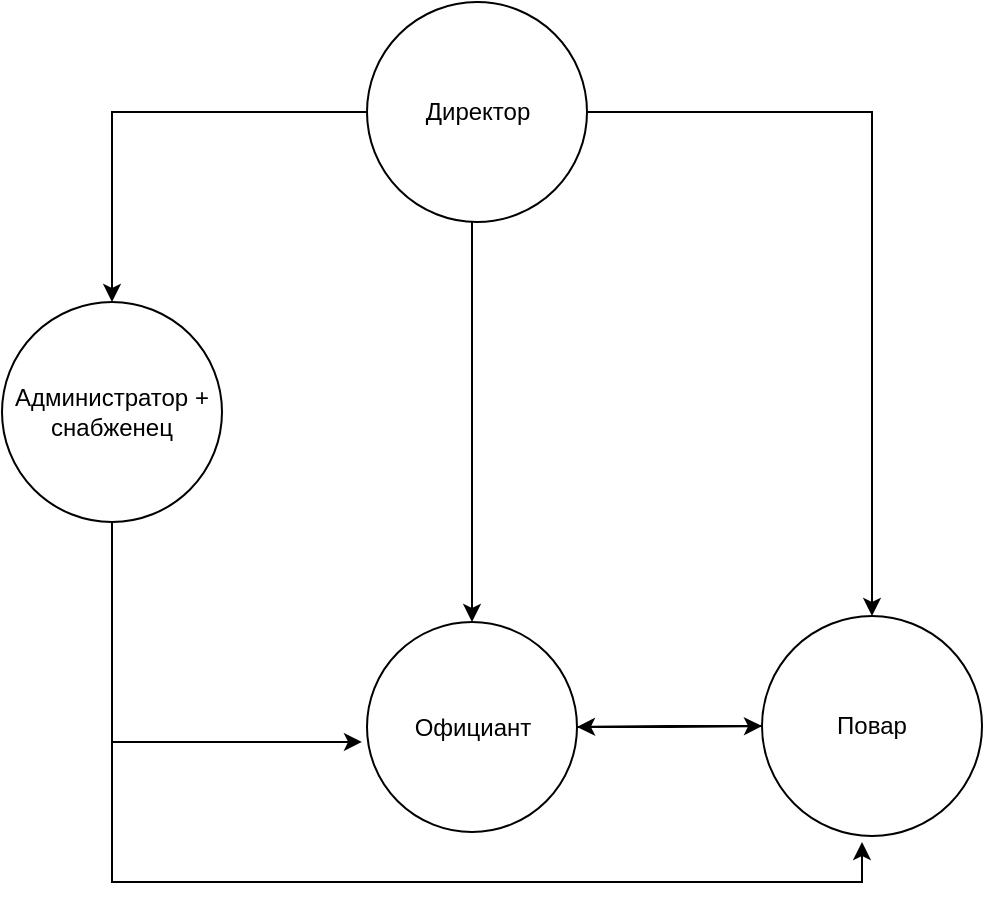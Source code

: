 <mxfile version="14.1.9" type="github">
  <diagram id="CeK4o-WmLbCxyW_Ml8Bi" name="Page-1">
    <mxGraphModel dx="1422" dy="762" grid="1" gridSize="10" guides="1" tooltips="1" connect="1" arrows="1" fold="1" page="1" pageScale="1" pageWidth="827" pageHeight="1169" math="0" shadow="0">
      <root>
        <mxCell id="0" />
        <mxCell id="1" parent="0" />
        <mxCell id="bqvxiBJoXm3tXVTY_55V-7" style="edgeStyle=orthogonalEdgeStyle;rounded=0;orthogonalLoop=1;jettySize=auto;html=1;entryX=0.5;entryY=0;entryDx=0;entryDy=0;" edge="1" parent="1" source="bqvxiBJoXm3tXVTY_55V-1" target="bqvxiBJoXm3tXVTY_55V-4">
          <mxGeometry relative="1" as="geometry" />
        </mxCell>
        <mxCell id="bqvxiBJoXm3tXVTY_55V-9" style="edgeStyle=orthogonalEdgeStyle;rounded=0;orthogonalLoop=1;jettySize=auto;html=1;" edge="1" parent="1" source="bqvxiBJoXm3tXVTY_55V-1" target="bqvxiBJoXm3tXVTY_55V-3">
          <mxGeometry relative="1" as="geometry">
            <Array as="points">
              <mxPoint x="335" y="190" />
              <mxPoint x="335" y="190" />
            </Array>
          </mxGeometry>
        </mxCell>
        <mxCell id="bqvxiBJoXm3tXVTY_55V-14" style="edgeStyle=orthogonalEdgeStyle;rounded=0;orthogonalLoop=1;jettySize=auto;html=1;entryX=0.5;entryY=0;entryDx=0;entryDy=0;" edge="1" parent="1" source="bqvxiBJoXm3tXVTY_55V-1" target="bqvxiBJoXm3tXVTY_55V-2">
          <mxGeometry relative="1" as="geometry" />
        </mxCell>
        <mxCell id="bqvxiBJoXm3tXVTY_55V-1" value="Директор" style="ellipse;whiteSpace=wrap;html=1;aspect=fixed;" vertex="1" parent="1">
          <mxGeometry x="282.5" y="10" width="110" height="110" as="geometry" />
        </mxCell>
        <mxCell id="bqvxiBJoXm3tXVTY_55V-20" style="edgeStyle=orthogonalEdgeStyle;rounded=0;orthogonalLoop=1;jettySize=auto;html=1;entryX=1;entryY=0.5;entryDx=0;entryDy=0;" edge="1" parent="1" source="bqvxiBJoXm3tXVTY_55V-2" target="bqvxiBJoXm3tXVTY_55V-3">
          <mxGeometry relative="1" as="geometry" />
        </mxCell>
        <mxCell id="bqvxiBJoXm3tXVTY_55V-2" value="Повар" style="ellipse;whiteSpace=wrap;html=1;aspect=fixed;" vertex="1" parent="1">
          <mxGeometry x="480" y="317" width="110" height="110" as="geometry" />
        </mxCell>
        <mxCell id="bqvxiBJoXm3tXVTY_55V-21" style="edgeStyle=orthogonalEdgeStyle;rounded=0;orthogonalLoop=1;jettySize=auto;html=1;entryX=0;entryY=0.5;entryDx=0;entryDy=0;" edge="1" parent="1" source="bqvxiBJoXm3tXVTY_55V-3" target="bqvxiBJoXm3tXVTY_55V-2">
          <mxGeometry relative="1" as="geometry" />
        </mxCell>
        <mxCell id="bqvxiBJoXm3tXVTY_55V-3" value="Официант" style="ellipse;whiteSpace=wrap;html=1;aspect=fixed;" vertex="1" parent="1">
          <mxGeometry x="282.5" y="320" width="105" height="105" as="geometry" />
        </mxCell>
        <mxCell id="bqvxiBJoXm3tXVTY_55V-16" style="edgeStyle=orthogonalEdgeStyle;rounded=0;orthogonalLoop=1;jettySize=auto;html=1;entryX=-0.024;entryY=0.571;entryDx=0;entryDy=0;entryPerimeter=0;" edge="1" parent="1" source="bqvxiBJoXm3tXVTY_55V-4" target="bqvxiBJoXm3tXVTY_55V-3">
          <mxGeometry relative="1" as="geometry">
            <Array as="points">
              <mxPoint x="155" y="380" />
            </Array>
          </mxGeometry>
        </mxCell>
        <mxCell id="bqvxiBJoXm3tXVTY_55V-17" style="edgeStyle=orthogonalEdgeStyle;rounded=0;orthogonalLoop=1;jettySize=auto;html=1;" edge="1" parent="1" source="bqvxiBJoXm3tXVTY_55V-4">
          <mxGeometry relative="1" as="geometry">
            <mxPoint x="530" y="430" as="targetPoint" />
            <Array as="points">
              <mxPoint x="155" y="450" />
              <mxPoint x="530" y="450" />
            </Array>
          </mxGeometry>
        </mxCell>
        <mxCell id="bqvxiBJoXm3tXVTY_55V-4" value="Администратор + снабженец" style="ellipse;whiteSpace=wrap;html=1;aspect=fixed;" vertex="1" parent="1">
          <mxGeometry x="100" y="160" width="110" height="110" as="geometry" />
        </mxCell>
      </root>
    </mxGraphModel>
  </diagram>
</mxfile>
